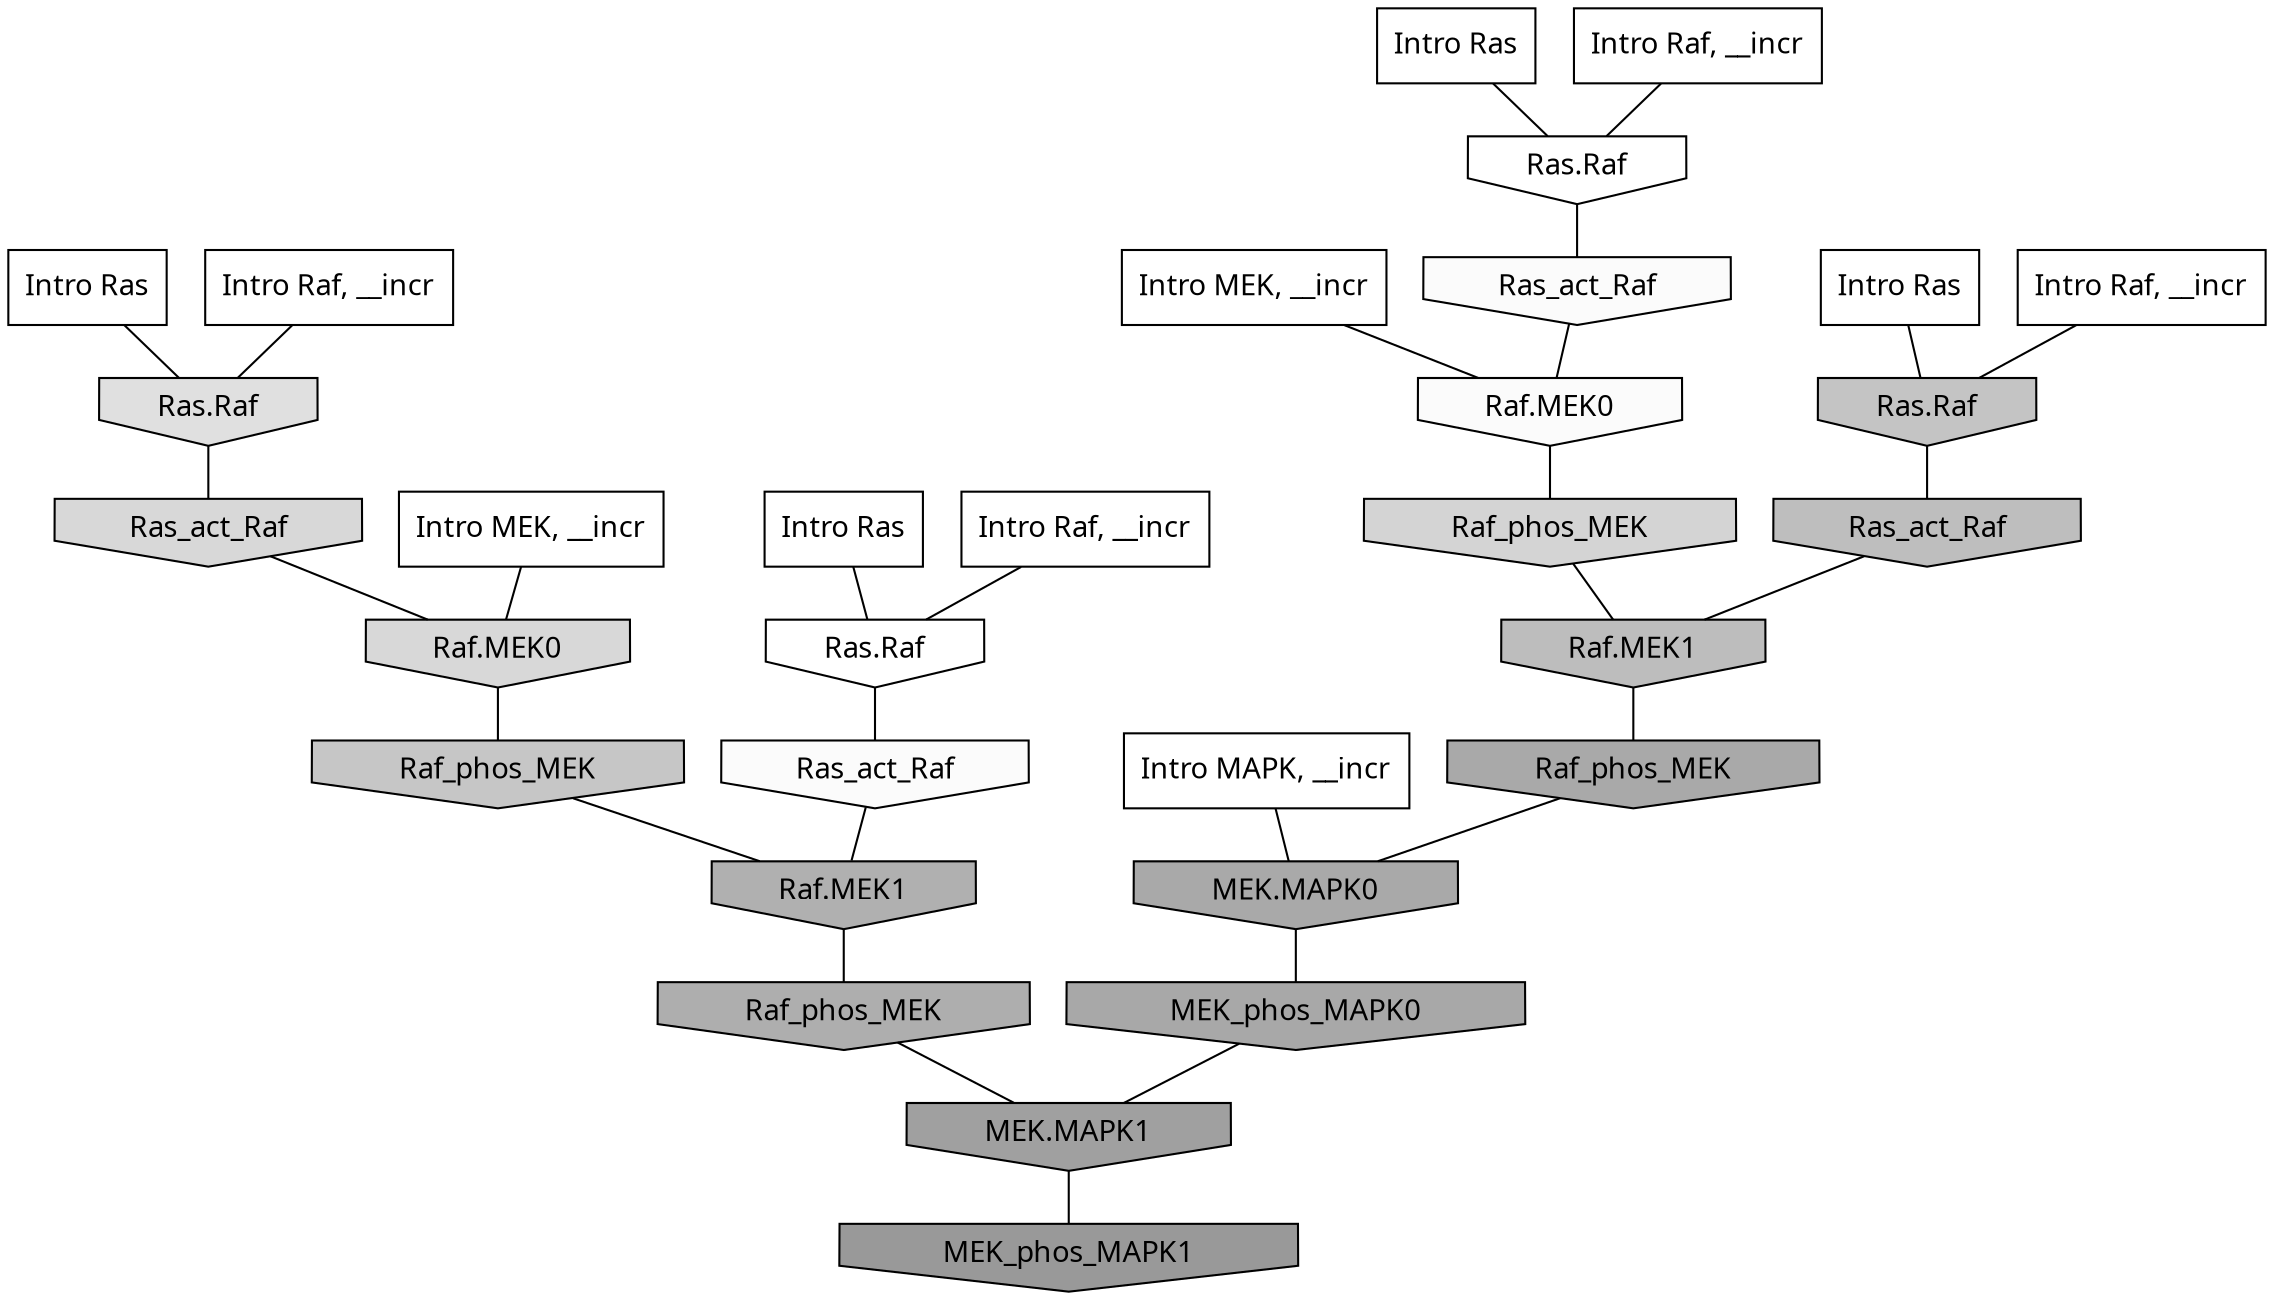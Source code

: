 digraph G{
  rankdir="TB";
  ranksep=0.30;
  node [fontname="CMU Serif"];
  edge [fontname="CMU Serif"];
  
  1 [label="Intro Ras", shape=rectangle, style=filled, fillcolor="0.000 0.000 1.000"]
  
  19 [label="Intro Ras", shape=rectangle, style=filled, fillcolor="0.000 0.000 1.000"]
  
  24 [label="Intro Ras", shape=rectangle, style=filled, fillcolor="0.000 0.000 1.000"]
  
  49 [label="Intro Ras", shape=rectangle, style=filled, fillcolor="0.000 0.000 1.000"]
  
  112 [label="Intro Raf, __incr", shape=rectangle, style=filled, fillcolor="0.000 0.000 1.000"]
  
  277 [label="Intro Raf, __incr", shape=rectangle, style=filled, fillcolor="0.000 0.000 1.000"]
  
  371 [label="Intro Raf, __incr", shape=rectangle, style=filled, fillcolor="0.000 0.000 1.000"]
  
  911 [label="Intro Raf, __incr", shape=rectangle, style=filled, fillcolor="0.000 0.000 1.000"]
  
  1223 [label="Intro MEK, __incr", shape=rectangle, style=filled, fillcolor="0.000 0.000 1.000"]
  
  1968 [label="Intro MEK, __incr", shape=rectangle, style=filled, fillcolor="0.000 0.000 1.000"]
  
  3015 [label="Intro MAPK, __incr", shape=rectangle, style=filled, fillcolor="0.000 0.000 1.000"]
  
  3256 [label="Ras.Raf", shape=invhouse, style=filled, fillcolor="0.000 0.000 1.000"]
  
  3262 [label="Ras.Raf", shape=invhouse, style=filled, fillcolor="0.000 0.000 1.000"]
  
  3404 [label="Ras_act_Raf", shape=invhouse, style=filled, fillcolor="0.000 0.000 0.983"]
  
  3416 [label="Ras_act_Raf", shape=invhouse, style=filled, fillcolor="0.000 0.000 0.981"]
  
  3418 [label="Raf.MEK0", shape=invhouse, style=filled, fillcolor="0.000 0.000 0.981"]
  
  4371 [label="Ras.Raf", shape=invhouse, style=filled, fillcolor="0.000 0.000 0.877"]
  
  4756 [label="Ras_act_Raf", shape=invhouse, style=filled, fillcolor="0.000 0.000 0.847"]
  
  4759 [label="Raf.MEK0", shape=invhouse, style=filled, fillcolor="0.000 0.000 0.847"]
  
  4981 [label="Raf_phos_MEK", shape=invhouse, style=filled, fillcolor="0.000 0.000 0.830"]
  
  5749 [label="Raf_phos_MEK", shape=invhouse, style=filled, fillcolor="0.000 0.000 0.775"]
  
  5869 [label="Ras.Raf", shape=invhouse, style=filled, fillcolor="0.000 0.000 0.768"]
  
  6215 [label="Ras_act_Raf", shape=invhouse, style=filled, fillcolor="0.000 0.000 0.746"]
  
  6304 [label="Raf.MEK1", shape=invhouse, style=filled, fillcolor="0.000 0.000 0.741"]
  
  7455 [label="Raf.MEK1", shape=invhouse, style=filled, fillcolor="0.000 0.000 0.691"]
  
  7702 [label="Raf_phos_MEK", shape=invhouse, style=filled, fillcolor="0.000 0.000 0.681"]
  
  8202 [label="Raf_phos_MEK", shape=invhouse, style=filled, fillcolor="0.000 0.000 0.664"]
  
  8205 [label="MEK.MAPK0", shape=invhouse, style=filled, fillcolor="0.000 0.000 0.664"]
  
  8375 [label="MEK_phos_MAPK0", shape=invhouse, style=filled, fillcolor="0.000 0.000 0.657"]
  
  9193 [label="MEK.MAPK1", shape=invhouse, style=filled, fillcolor="0.000 0.000 0.627"]
  
  10186 [label="MEK_phos_MAPK1", shape=invhouse, style=filled, fillcolor="0.000 0.000 0.600"]
  
  
  9193 -> 10186 [dir=none, color="0.000 0.000 0.000"] 
  8375 -> 9193 [dir=none, color="0.000 0.000 0.000"] 
  8205 -> 8375 [dir=none, color="0.000 0.000 0.000"] 
  8202 -> 8205 [dir=none, color="0.000 0.000 0.000"] 
  7702 -> 9193 [dir=none, color="0.000 0.000 0.000"] 
  7455 -> 7702 [dir=none, color="0.000 0.000 0.000"] 
  6304 -> 8202 [dir=none, color="0.000 0.000 0.000"] 
  6215 -> 6304 [dir=none, color="0.000 0.000 0.000"] 
  5869 -> 6215 [dir=none, color="0.000 0.000 0.000"] 
  5749 -> 7455 [dir=none, color="0.000 0.000 0.000"] 
  4981 -> 6304 [dir=none, color="0.000 0.000 0.000"] 
  4759 -> 5749 [dir=none, color="0.000 0.000 0.000"] 
  4756 -> 4759 [dir=none, color="0.000 0.000 0.000"] 
  4371 -> 4756 [dir=none, color="0.000 0.000 0.000"] 
  3418 -> 4981 [dir=none, color="0.000 0.000 0.000"] 
  3416 -> 3418 [dir=none, color="0.000 0.000 0.000"] 
  3404 -> 7455 [dir=none, color="0.000 0.000 0.000"] 
  3262 -> 3416 [dir=none, color="0.000 0.000 0.000"] 
  3256 -> 3404 [dir=none, color="0.000 0.000 0.000"] 
  3015 -> 8205 [dir=none, color="0.000 0.000 0.000"] 
  1968 -> 4759 [dir=none, color="0.000 0.000 0.000"] 
  1223 -> 3418 [dir=none, color="0.000 0.000 0.000"] 
  911 -> 5869 [dir=none, color="0.000 0.000 0.000"] 
  371 -> 4371 [dir=none, color="0.000 0.000 0.000"] 
  277 -> 3256 [dir=none, color="0.000 0.000 0.000"] 
  112 -> 3262 [dir=none, color="0.000 0.000 0.000"] 
  49 -> 5869 [dir=none, color="0.000 0.000 0.000"] 
  24 -> 3256 [dir=none, color="0.000 0.000 0.000"] 
  19 -> 3262 [dir=none, color="0.000 0.000 0.000"] 
  1 -> 4371 [dir=none, color="0.000 0.000 0.000"] 
  
  }
